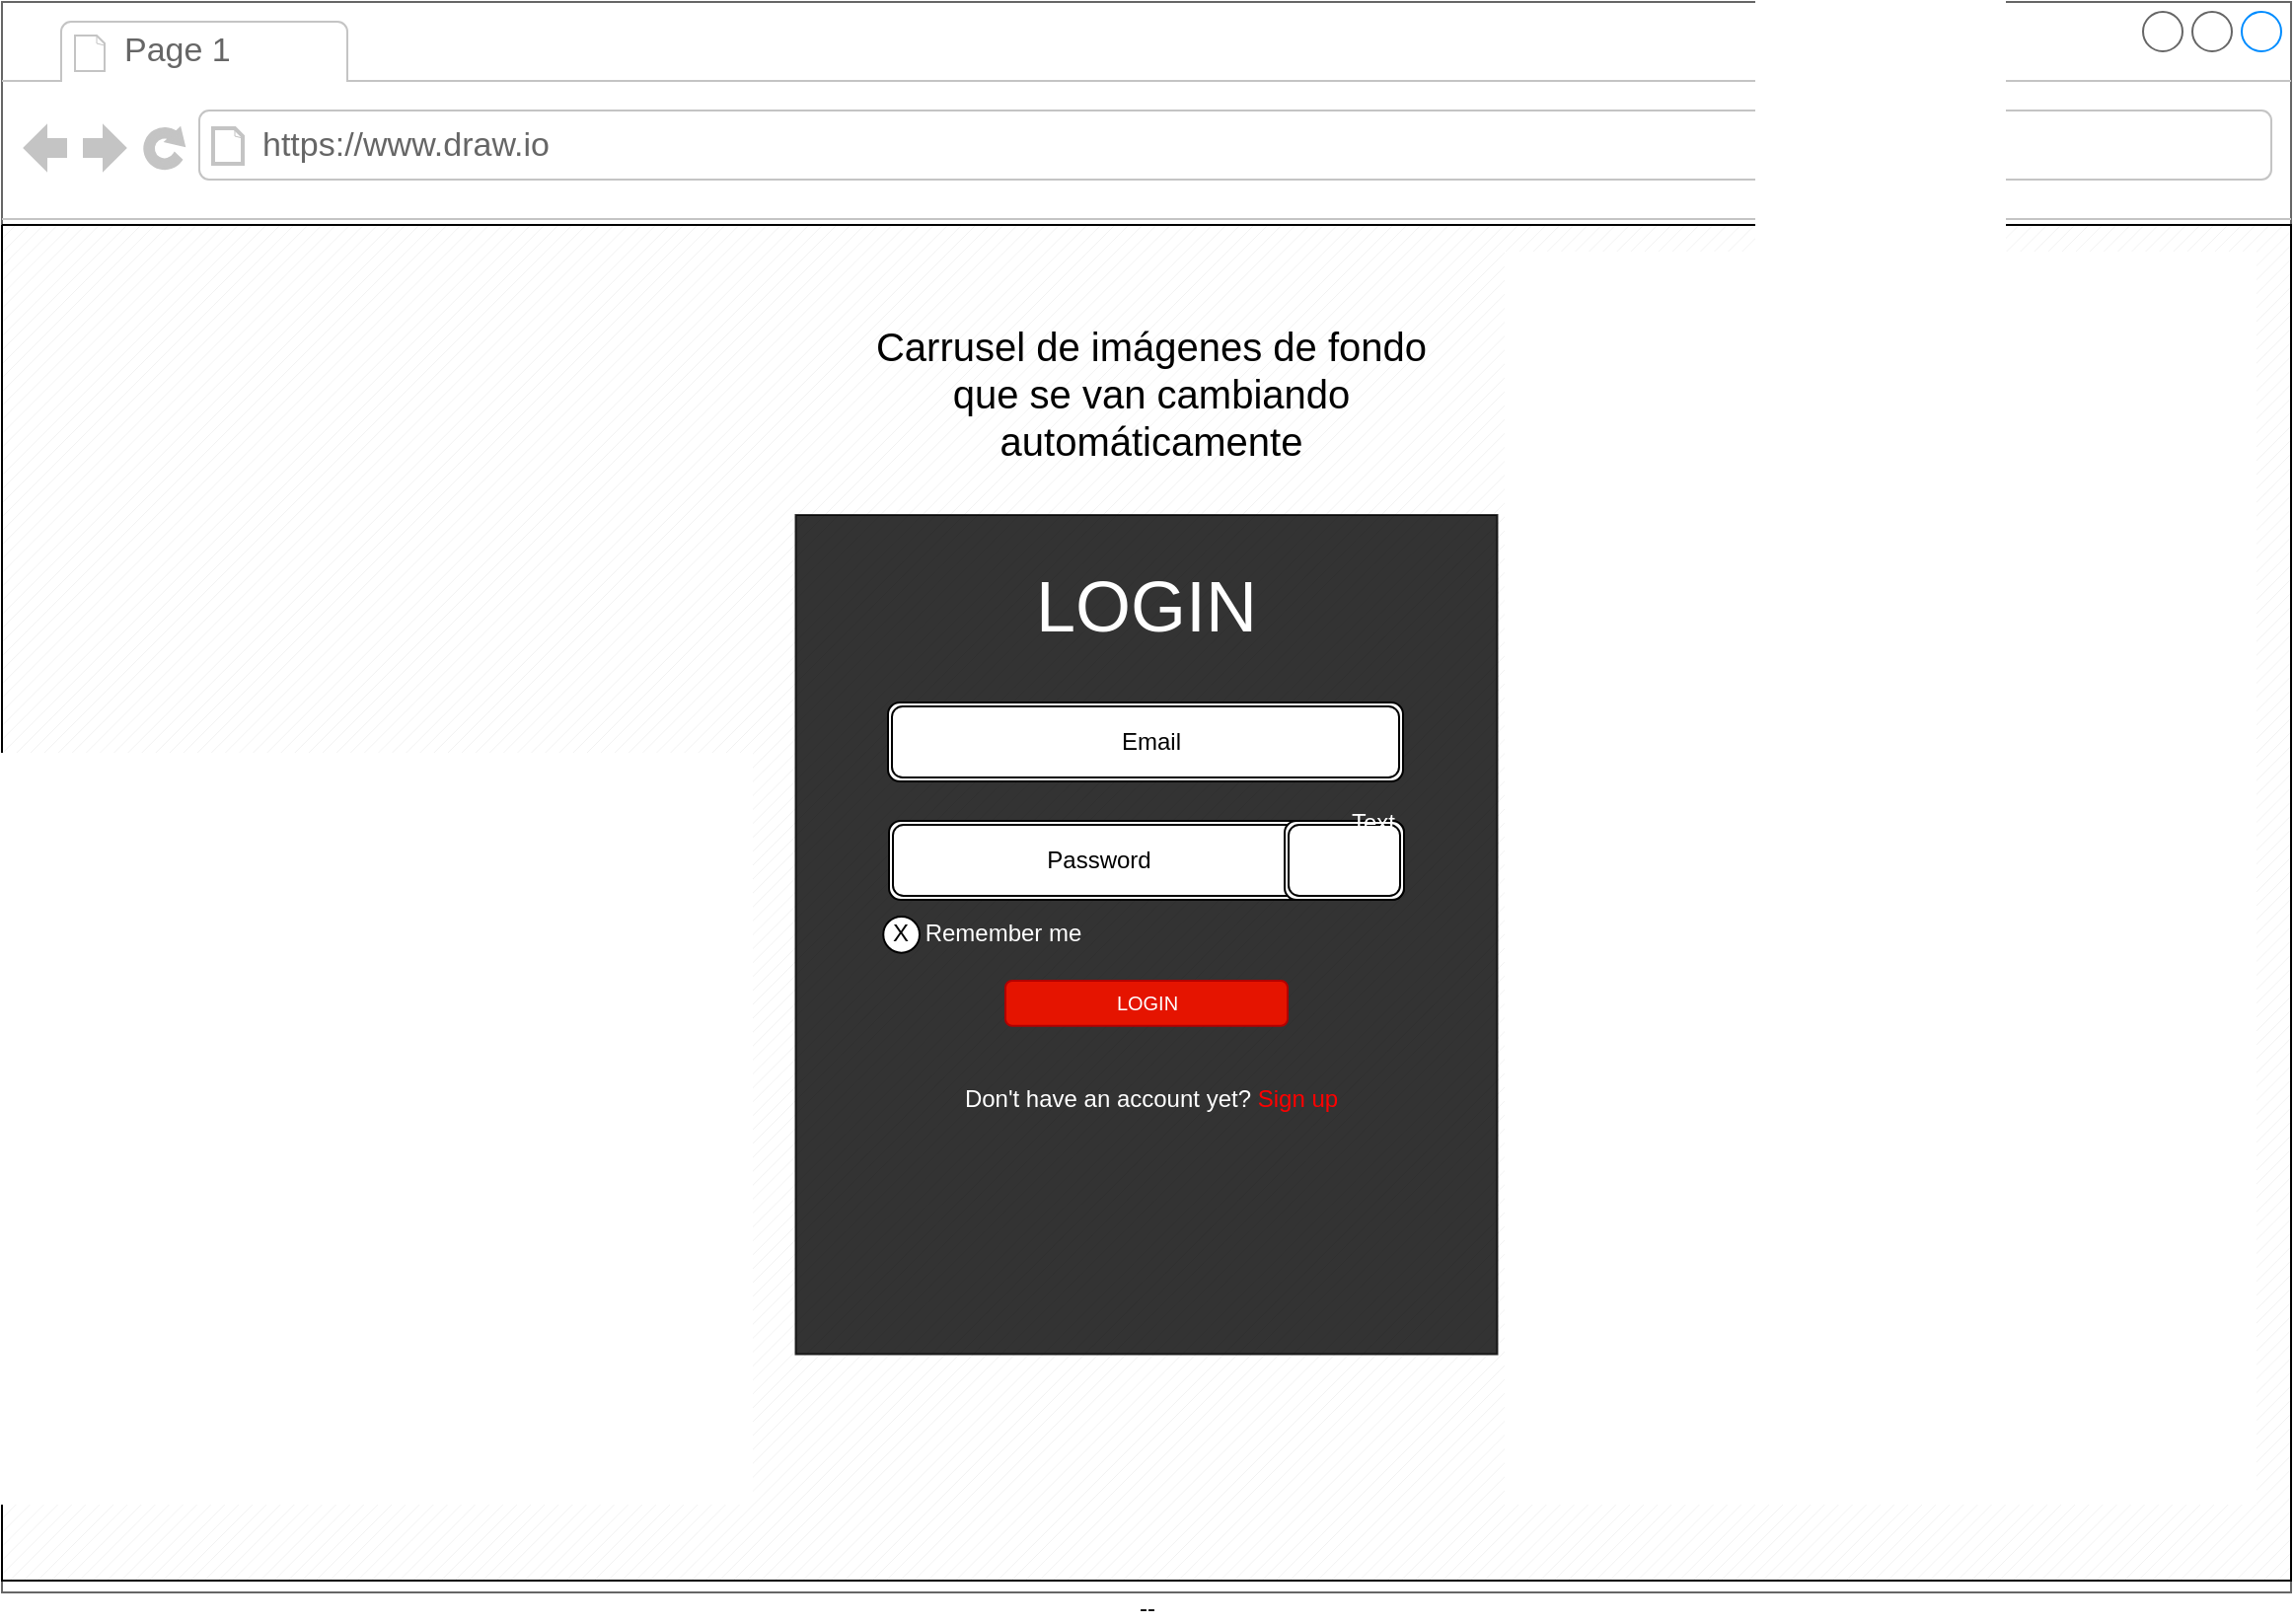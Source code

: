 <mxfile version="13.8.8" type="github">
  <diagram id="qc47GgD-49uNKkNRnJAU" name="Page-1">
    <mxGraphModel dx="1730" dy="913" grid="1" gridSize="10" guides="1" tooltips="1" connect="1" arrows="1" fold="1" page="1" pageScale="1" pageWidth="1169" pageHeight="827" math="0" shadow="0">
      <root>
        <mxCell id="0" />
        <mxCell id="1" parent="0" />
        <mxCell id="By01Bm9PqwNirrZu6D-P-3" value="" style="strokeWidth=1;shadow=0;dashed=0;align=center;html=1;shape=mxgraph.mockup.containers.browserWindow;rSize=0;strokeColor=#666666;strokeColor2=#008cff;strokeColor3=#c4c4c4;mainText=,;recursiveResize=0;fontColor=#FFFFFF;" vertex="1" parent="1">
          <mxGeometry x="5" y="4" width="1160" height="806" as="geometry" />
        </mxCell>
        <mxCell id="By01Bm9PqwNirrZu6D-P-4" value="Page 1" style="strokeWidth=1;shadow=0;dashed=0;align=center;html=1;shape=mxgraph.mockup.containers.anchor;fontSize=17;fontColor=#666666;align=left;" vertex="1" parent="By01Bm9PqwNirrZu6D-P-3">
          <mxGeometry x="60" y="12" width="110" height="26" as="geometry" />
        </mxCell>
        <mxCell id="By01Bm9PqwNirrZu6D-P-5" value="https://www.draw.io" style="strokeWidth=1;shadow=0;dashed=0;align=center;html=1;shape=mxgraph.mockup.containers.anchor;rSize=0;fontSize=17;fontColor=#666666;align=left;" vertex="1" parent="By01Bm9PqwNirrZu6D-P-3">
          <mxGeometry x="130" y="60" width="250" height="26" as="geometry" />
        </mxCell>
        <mxCell id="By01Bm9PqwNirrZu6D-P-6" value="--" style="verticalLabelPosition=bottom;verticalAlign=top;html=1;shape=mxgraph.basic.patternFillRect;fillStyle=diag;step=5;fillStrokeWidth=0.2;fillStrokeColor=#dddddd;" vertex="1" parent="By01Bm9PqwNirrZu6D-P-3">
          <mxGeometry y="113" width="1160" height="687" as="geometry" />
        </mxCell>
        <mxCell id="By01Bm9PqwNirrZu6D-P-7" value="" style="whiteSpace=wrap;html=1;fillColor=#000000;opacity=80;" vertex="1" parent="By01Bm9PqwNirrZu6D-P-3">
          <mxGeometry x="402.25" y="260" width="355.5" height="425.27" as="geometry" />
        </mxCell>
        <mxCell id="By01Bm9PqwNirrZu6D-P-10" value="&lt;font style=&quot;font-size: 36px&quot; color=&quot;#ffffff&quot;&gt;LOGIN&lt;/font&gt;" style="text;html=1;strokeColor=none;fillColor=none;align=center;verticalAlign=middle;whiteSpace=wrap;rounded=0;" vertex="1" parent="By01Bm9PqwNirrZu6D-P-3">
          <mxGeometry x="520" y="296" width="120" height="20" as="geometry" />
        </mxCell>
        <mxCell id="By01Bm9PqwNirrZu6D-P-12" value="" style="shape=ext;double=1;rounded=1;whiteSpace=wrap;html=1;" vertex="1" parent="By01Bm9PqwNirrZu6D-P-3">
          <mxGeometry x="449" y="355" width="261" height="40" as="geometry" />
        </mxCell>
        <mxCell id="By01Bm9PqwNirrZu6D-P-13" value="" style="shape=ext;double=1;rounded=1;whiteSpace=wrap;html=1;" vertex="1" parent="By01Bm9PqwNirrZu6D-P-3">
          <mxGeometry x="449.5" y="415" width="261" height="40" as="geometry" />
        </mxCell>
        <mxCell id="By01Bm9PqwNirrZu6D-P-14" value="Email" style="text;html=1;strokeColor=none;fillColor=none;align=center;verticalAlign=middle;whiteSpace=wrap;rounded=0;" vertex="1" parent="By01Bm9PqwNirrZu6D-P-3">
          <mxGeometry x="465" y="365" width="235" height="20" as="geometry" />
        </mxCell>
        <mxCell id="By01Bm9PqwNirrZu6D-P-15" value="Password" style="text;html=1;strokeColor=none;fillColor=none;align=center;verticalAlign=middle;whiteSpace=wrap;rounded=0;" vertex="1" parent="By01Bm9PqwNirrZu6D-P-3">
          <mxGeometry x="462" y="425" width="188" height="20" as="geometry" />
        </mxCell>
        <mxCell id="By01Bm9PqwNirrZu6D-P-17" style="edgeStyle=none;shape=link;rounded=0;orthogonalLoop=1;jettySize=auto;html=1;exitX=0.75;exitY=0;exitDx=0;exitDy=0;entryX=0.75;entryY=1;entryDx=0;entryDy=0;strokeColor=none;" edge="1" parent="By01Bm9PqwNirrZu6D-P-3" source="By01Bm9PqwNirrZu6D-P-13" target="By01Bm9PqwNirrZu6D-P-13">
          <mxGeometry relative="1" as="geometry" />
        </mxCell>
        <mxCell id="By01Bm9PqwNirrZu6D-P-27" value="" style="shape=ext;double=1;rounded=1;whiteSpace=wrap;html=1;" vertex="1" parent="By01Bm9PqwNirrZu6D-P-3">
          <mxGeometry x="650" y="415" width="60.5" height="40" as="geometry" />
        </mxCell>
        <mxCell id="By01Bm9PqwNirrZu6D-P-28" value="" style="shape=image;html=1;verticalAlign=top;verticalLabelPosition=bottom;labelBackgroundColor=#ffffff;imageAspect=0;aspect=fixed;image=https://cdn4.iconfinder.com/data/icons/pictype-free-vector-icons/16/view-128.png" vertex="1" parent="By01Bm9PqwNirrZu6D-P-3">
          <mxGeometry x="666.25" y="421" width="28" height="28" as="geometry" />
        </mxCell>
        <mxCell id="By01Bm9PqwNirrZu6D-P-30" value="LOGIN" style="rounded=1;html=1;shadow=0;dashed=0;whiteSpace=wrap;fontSize=10;fillColor=#e51400;align=center;strokeColor=#B20000;aspect=fixed;fontColor=#ffffff;" vertex="1" parent="By01Bm9PqwNirrZu6D-P-3">
          <mxGeometry x="508.5" y="496" width="143" height="22.88" as="geometry" />
        </mxCell>
        <mxCell id="By01Bm9PqwNirrZu6D-P-33" value="Remember me" style="text;html=1;align=center;verticalAlign=middle;whiteSpace=wrap;rounded=0;fontColor=#FFFFFF;" vertex="1" parent="By01Bm9PqwNirrZu6D-P-3">
          <mxGeometry x="460" y="461.63" width="95" height="20" as="geometry" />
        </mxCell>
        <mxCell id="By01Bm9PqwNirrZu6D-P-35" value="Don&#39;t have an account yet? &lt;font color=&quot;#ff0000&quot;&gt;Sign up&lt;/font&gt;" style="text;html=1;strokeColor=none;fillColor=none;align=center;verticalAlign=middle;whiteSpace=wrap;rounded=0;labelBackgroundColor=none;fontColor=#FFFFFF;" vertex="1" parent="By01Bm9PqwNirrZu6D-P-3">
          <mxGeometry x="467.25" y="546" width="230.5" height="20" as="geometry" />
        </mxCell>
        <mxCell id="By01Bm9PqwNirrZu6D-P-38" value="" style="ellipse;whiteSpace=wrap;html=1;aspect=fixed;" vertex="1" parent="By01Bm9PqwNirrZu6D-P-3">
          <mxGeometry x="446.63" y="463.45" width="18.37" height="18.37" as="geometry" />
        </mxCell>
        <mxCell id="By01Bm9PqwNirrZu6D-P-39" value="X" style="text;html=1;strokeColor=none;fillColor=none;align=center;verticalAlign=middle;whiteSpace=wrap;rounded=0;" vertex="1" parent="By01Bm9PqwNirrZu6D-P-3">
          <mxGeometry x="448" y="461.63" width="15" height="20" as="geometry" />
        </mxCell>
        <mxCell id="By01Bm9PqwNirrZu6D-P-41" value="&lt;span style=&quot;font-size: 20px&quot;&gt;Carrusel de imágenes de fondo que se van cambiando automáticamente&lt;/span&gt;" style="text;html=1;strokeColor=none;fillColor=none;align=center;verticalAlign=middle;whiteSpace=wrap;rounded=0;labelBackgroundColor=none;" vertex="1" parent="By01Bm9PqwNirrZu6D-P-3">
          <mxGeometry x="430" y="156" width="305" height="84" as="geometry" />
        </mxCell>
        <mxCell id="By01Bm9PqwNirrZu6D-P-40" value="Text" style="text;html=1;strokeColor=none;fillColor=none;align=center;verticalAlign=middle;whiteSpace=wrap;rounded=0;labelBackgroundColor=none;fontColor=#FFFFFF;" vertex="1" parent="1">
          <mxGeometry x="680" y="410" width="40" height="20" as="geometry" />
        </mxCell>
      </root>
    </mxGraphModel>
  </diagram>
</mxfile>
